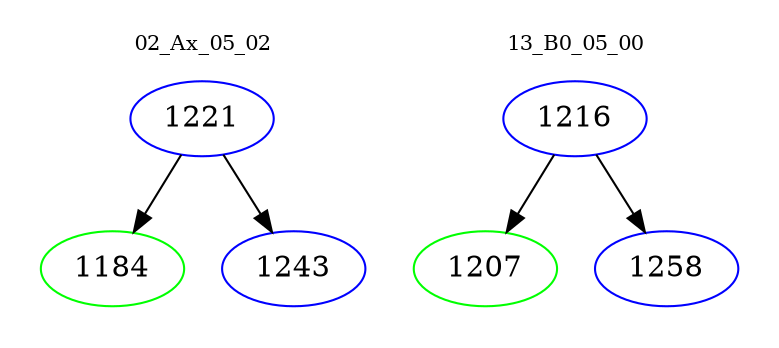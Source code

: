 digraph{
subgraph cluster_0 {
color = white
label = "02_Ax_05_02";
fontsize=10;
T0_1221 [label="1221", color="blue"]
T0_1221 -> T0_1184 [color="black"]
T0_1184 [label="1184", color="green"]
T0_1221 -> T0_1243 [color="black"]
T0_1243 [label="1243", color="blue"]
}
subgraph cluster_1 {
color = white
label = "13_B0_05_00";
fontsize=10;
T1_1216 [label="1216", color="blue"]
T1_1216 -> T1_1207 [color="black"]
T1_1207 [label="1207", color="green"]
T1_1216 -> T1_1258 [color="black"]
T1_1258 [label="1258", color="blue"]
}
}
